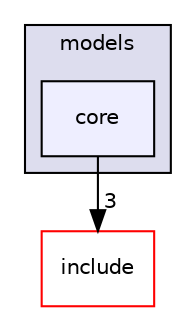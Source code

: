 digraph "Gui/app/src/dnai/models/core" {
  compound=true
  node [ fontsize="10", fontname="Helvetica"];
  edge [ labelfontsize="10", labelfontname="Helvetica"];
  subgraph clusterdir_1bf8b75102dd4a6cc610df6ebee3e6bd {
    graph [ bgcolor="#ddddee", pencolor="black", label="models" fontname="Helvetica", fontsize="10", URL="dir_1bf8b75102dd4a6cc610df6ebee3e6bd.html"]
  dir_5f3062337972ec2e4738c50933e10d10 [shape=box, label="core", style="filled", fillcolor="#eeeeff", pencolor="black", URL="dir_5f3062337972ec2e4738c50933e10d10.html"];
  }
  dir_6e89066b6e3a1edc14e01dd7a1c1fb19 [shape=box label="include" fillcolor="white" style="filled" color="red" URL="dir_6e89066b6e3a1edc14e01dd7a1c1fb19.html"];
  dir_5f3062337972ec2e4738c50933e10d10->dir_6e89066b6e3a1edc14e01dd7a1c1fb19 [headlabel="3", labeldistance=1.5 headhref="dir_000034_000004.html"];
}
